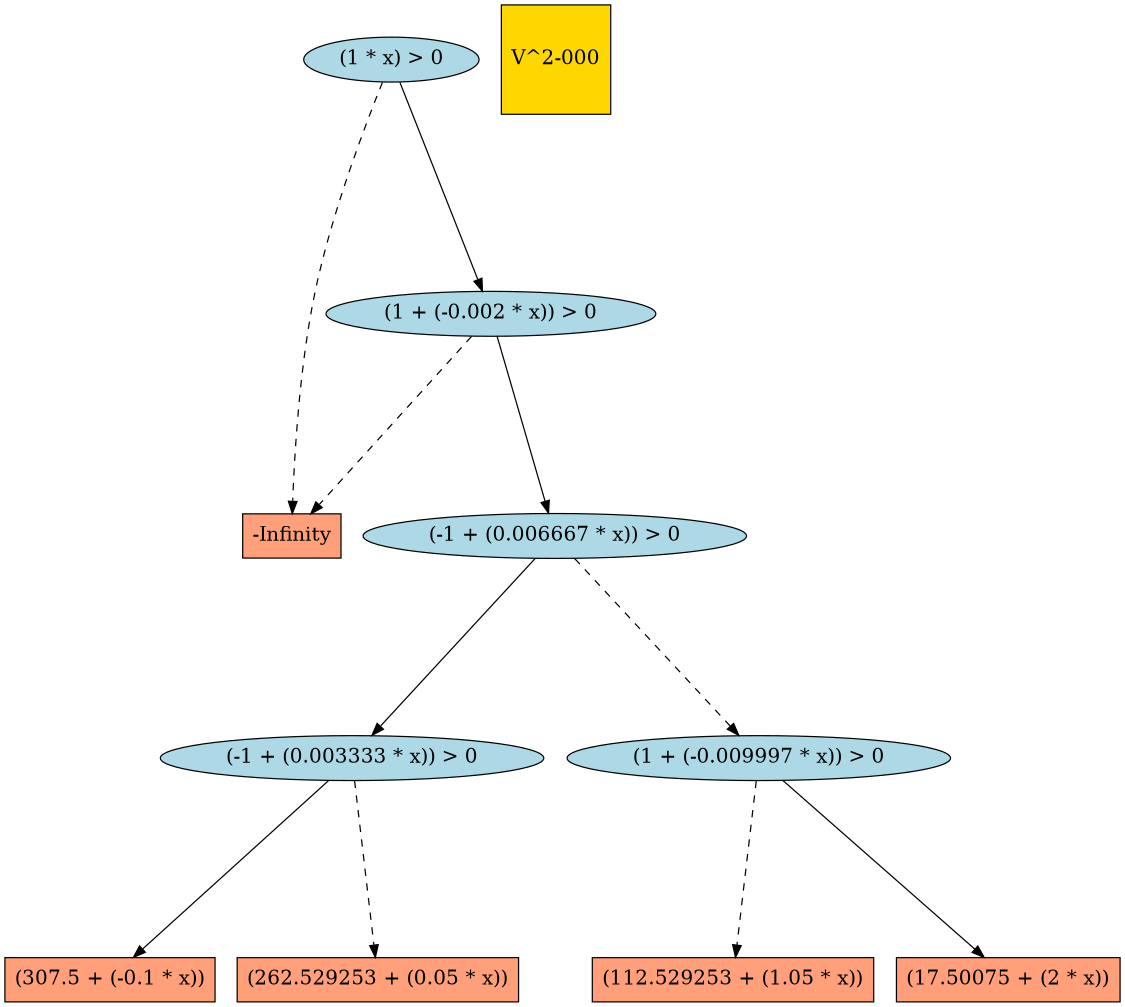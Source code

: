 digraph G { 
graph [ fontname = "Helvetica",fontsize="16",ratio = "auto",
        size="7.5,10",ranksep="2.00" ];
node [fontsize="16"];
"696" [label="(-1 + (0.003333 * x)) > 0",fillcolor=lightblue,color=black,shape=ellipse,style=filled];
"610" [label="(307.5 + (-0.1 * x))",fillcolor=lightsalmon,color=black,shape=box,style=filled];
"532" [label="(262.529253 + (0.05 * x))",fillcolor=lightsalmon,color=black,shape=box,style=filled];
"697" [label="(-1 + (0.006667 * x)) > 0",fillcolor=lightblue,color=black,shape=ellipse,style=filled];
"4" [label="-Infinity",fillcolor=lightsalmon,color=black,shape=box,style=filled];
"344" [label="(112.529253 + (1.05 * x))",fillcolor=lightsalmon,color=black,shape=box,style=filled];
"345" [label="(17.50075 + (2 * x))",fillcolor=lightsalmon,color=black,shape=box,style=filled];
"707" [label="(1 + (-0.002 * x)) > 0",fillcolor=lightblue,color=black,shape=ellipse,style=filled];
"_temp_" [label="V^2-000",fillcolor=gold1,color=black,shape=square,style=filled];
"346" [label="(1 + (-0.009997 * x)) > 0",fillcolor=lightblue,color=black,shape=ellipse,style=filled];
"708" [label="(1 * x) > 0",fillcolor=lightblue,color=black,shape=ellipse,style=filled];
"696" -> "610" [color=black,style=solid];
"696" -> "532" [color=black,style=dashed];
"697" -> "696" [color=black,style=solid];
"697" -> "346" [color=black,style=dashed];
"707" -> "697" [color=black,style=solid];
"707" -> "4" [color=black,style=dashed];
"346" -> "344" [color=black,style=dashed];
"346" -> "345" [color=black,style=solid];
"708" -> "4" [color=black,style=dashed];
"708" -> "707" [color=black,style=solid];
}
